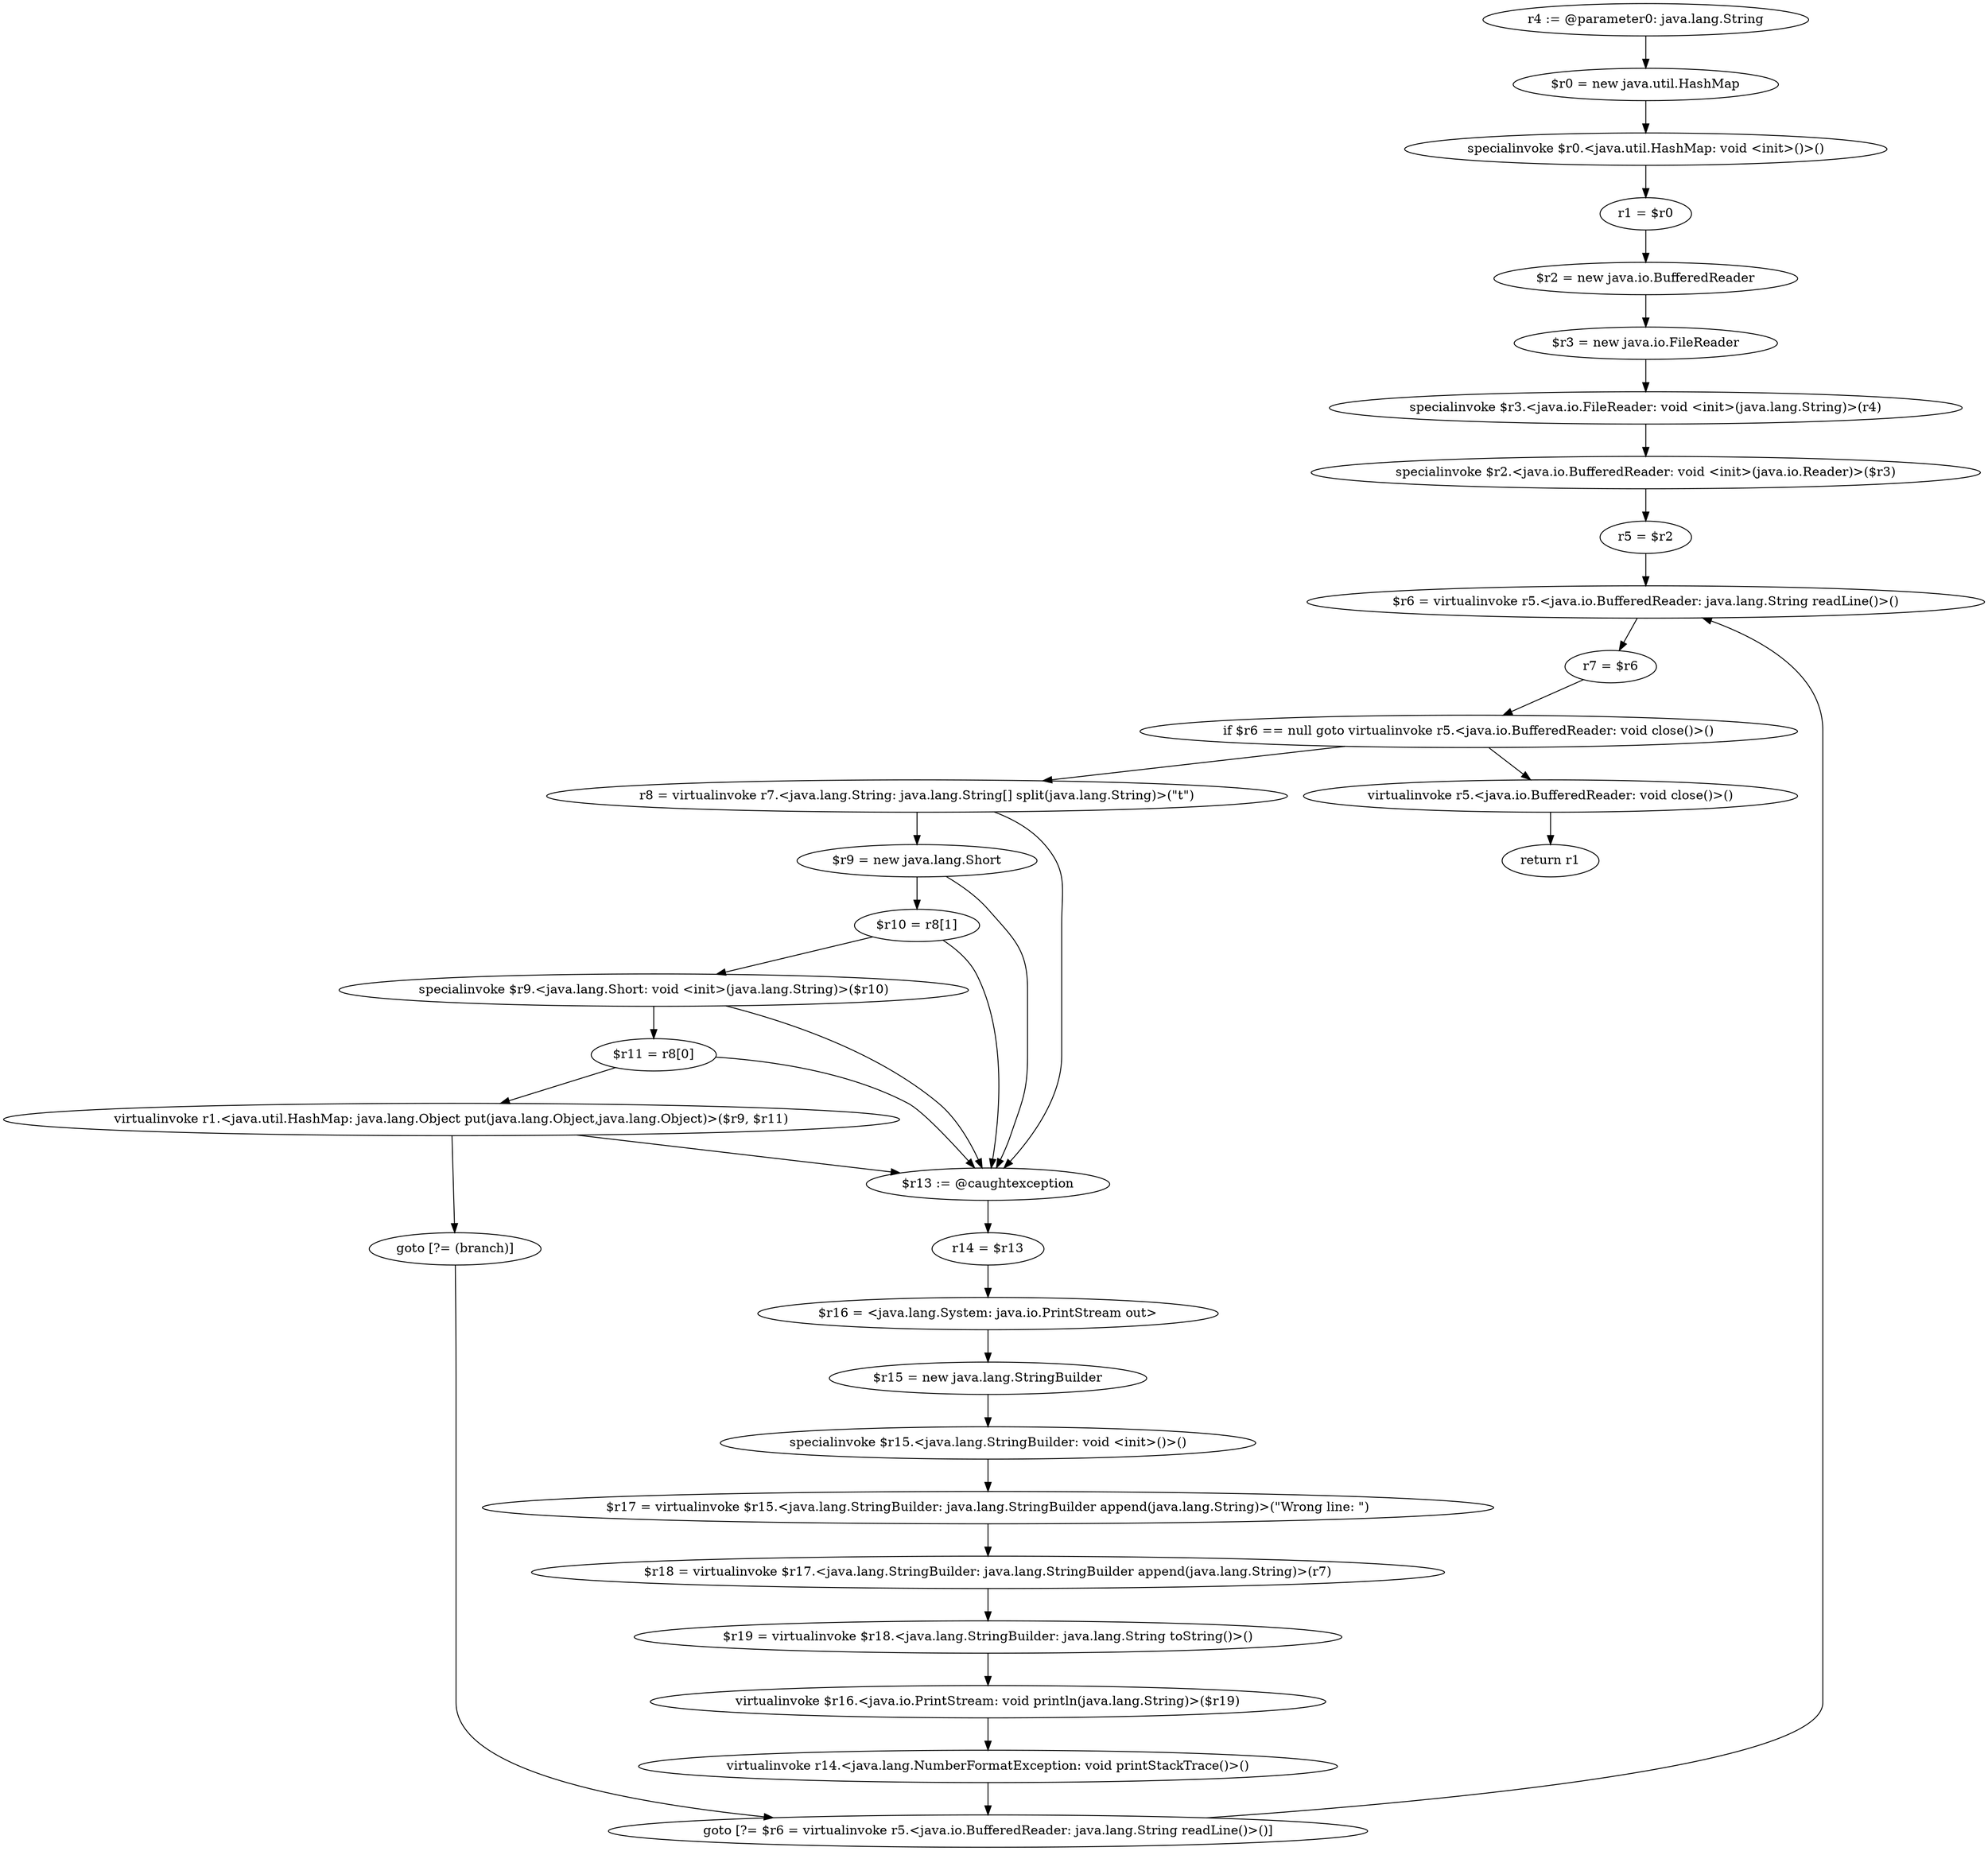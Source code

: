 digraph "unitGraph" {
    "r4 := @parameter0: java.lang.String"
    "$r0 = new java.util.HashMap"
    "specialinvoke $r0.<java.util.HashMap: void <init>()>()"
    "r1 = $r0"
    "$r2 = new java.io.BufferedReader"
    "$r3 = new java.io.FileReader"
    "specialinvoke $r3.<java.io.FileReader: void <init>(java.lang.String)>(r4)"
    "specialinvoke $r2.<java.io.BufferedReader: void <init>(java.io.Reader)>($r3)"
    "r5 = $r2"
    "$r6 = virtualinvoke r5.<java.io.BufferedReader: java.lang.String readLine()>()"
    "r7 = $r6"
    "if $r6 == null goto virtualinvoke r5.<java.io.BufferedReader: void close()>()"
    "r8 = virtualinvoke r7.<java.lang.String: java.lang.String[] split(java.lang.String)>(\"\t\")"
    "$r9 = new java.lang.Short"
    "$r10 = r8[1]"
    "specialinvoke $r9.<java.lang.Short: void <init>(java.lang.String)>($r10)"
    "$r11 = r8[0]"
    "virtualinvoke r1.<java.util.HashMap: java.lang.Object put(java.lang.Object,java.lang.Object)>($r9, $r11)"
    "goto [?= (branch)]"
    "$r13 := @caughtexception"
    "r14 = $r13"
    "$r16 = <java.lang.System: java.io.PrintStream out>"
    "$r15 = new java.lang.StringBuilder"
    "specialinvoke $r15.<java.lang.StringBuilder: void <init>()>()"
    "$r17 = virtualinvoke $r15.<java.lang.StringBuilder: java.lang.StringBuilder append(java.lang.String)>(\"Wrong line: \")"
    "$r18 = virtualinvoke $r17.<java.lang.StringBuilder: java.lang.StringBuilder append(java.lang.String)>(r7)"
    "$r19 = virtualinvoke $r18.<java.lang.StringBuilder: java.lang.String toString()>()"
    "virtualinvoke $r16.<java.io.PrintStream: void println(java.lang.String)>($r19)"
    "virtualinvoke r14.<java.lang.NumberFormatException: void printStackTrace()>()"
    "goto [?= $r6 = virtualinvoke r5.<java.io.BufferedReader: java.lang.String readLine()>()]"
    "virtualinvoke r5.<java.io.BufferedReader: void close()>()"
    "return r1"
    "r4 := @parameter0: java.lang.String"->"$r0 = new java.util.HashMap";
    "$r0 = new java.util.HashMap"->"specialinvoke $r0.<java.util.HashMap: void <init>()>()";
    "specialinvoke $r0.<java.util.HashMap: void <init>()>()"->"r1 = $r0";
    "r1 = $r0"->"$r2 = new java.io.BufferedReader";
    "$r2 = new java.io.BufferedReader"->"$r3 = new java.io.FileReader";
    "$r3 = new java.io.FileReader"->"specialinvoke $r3.<java.io.FileReader: void <init>(java.lang.String)>(r4)";
    "specialinvoke $r3.<java.io.FileReader: void <init>(java.lang.String)>(r4)"->"specialinvoke $r2.<java.io.BufferedReader: void <init>(java.io.Reader)>($r3)";
    "specialinvoke $r2.<java.io.BufferedReader: void <init>(java.io.Reader)>($r3)"->"r5 = $r2";
    "r5 = $r2"->"$r6 = virtualinvoke r5.<java.io.BufferedReader: java.lang.String readLine()>()";
    "$r6 = virtualinvoke r5.<java.io.BufferedReader: java.lang.String readLine()>()"->"r7 = $r6";
    "r7 = $r6"->"if $r6 == null goto virtualinvoke r5.<java.io.BufferedReader: void close()>()";
    "if $r6 == null goto virtualinvoke r5.<java.io.BufferedReader: void close()>()"->"r8 = virtualinvoke r7.<java.lang.String: java.lang.String[] split(java.lang.String)>(\"\t\")";
    "if $r6 == null goto virtualinvoke r5.<java.io.BufferedReader: void close()>()"->"virtualinvoke r5.<java.io.BufferedReader: void close()>()";
    "r8 = virtualinvoke r7.<java.lang.String: java.lang.String[] split(java.lang.String)>(\"\t\")"->"$r9 = new java.lang.Short";
    "r8 = virtualinvoke r7.<java.lang.String: java.lang.String[] split(java.lang.String)>(\"\t\")"->"$r13 := @caughtexception";
    "$r9 = new java.lang.Short"->"$r10 = r8[1]";
    "$r9 = new java.lang.Short"->"$r13 := @caughtexception";
    "$r10 = r8[1]"->"specialinvoke $r9.<java.lang.Short: void <init>(java.lang.String)>($r10)";
    "$r10 = r8[1]"->"$r13 := @caughtexception";
    "specialinvoke $r9.<java.lang.Short: void <init>(java.lang.String)>($r10)"->"$r11 = r8[0]";
    "specialinvoke $r9.<java.lang.Short: void <init>(java.lang.String)>($r10)"->"$r13 := @caughtexception";
    "$r11 = r8[0]"->"virtualinvoke r1.<java.util.HashMap: java.lang.Object put(java.lang.Object,java.lang.Object)>($r9, $r11)";
    "$r11 = r8[0]"->"$r13 := @caughtexception";
    "virtualinvoke r1.<java.util.HashMap: java.lang.Object put(java.lang.Object,java.lang.Object)>($r9, $r11)"->"goto [?= (branch)]";
    "virtualinvoke r1.<java.util.HashMap: java.lang.Object put(java.lang.Object,java.lang.Object)>($r9, $r11)"->"$r13 := @caughtexception";
    "goto [?= (branch)]"->"goto [?= $r6 = virtualinvoke r5.<java.io.BufferedReader: java.lang.String readLine()>()]";
    "$r13 := @caughtexception"->"r14 = $r13";
    "r14 = $r13"->"$r16 = <java.lang.System: java.io.PrintStream out>";
    "$r16 = <java.lang.System: java.io.PrintStream out>"->"$r15 = new java.lang.StringBuilder";
    "$r15 = new java.lang.StringBuilder"->"specialinvoke $r15.<java.lang.StringBuilder: void <init>()>()";
    "specialinvoke $r15.<java.lang.StringBuilder: void <init>()>()"->"$r17 = virtualinvoke $r15.<java.lang.StringBuilder: java.lang.StringBuilder append(java.lang.String)>(\"Wrong line: \")";
    "$r17 = virtualinvoke $r15.<java.lang.StringBuilder: java.lang.StringBuilder append(java.lang.String)>(\"Wrong line: \")"->"$r18 = virtualinvoke $r17.<java.lang.StringBuilder: java.lang.StringBuilder append(java.lang.String)>(r7)";
    "$r18 = virtualinvoke $r17.<java.lang.StringBuilder: java.lang.StringBuilder append(java.lang.String)>(r7)"->"$r19 = virtualinvoke $r18.<java.lang.StringBuilder: java.lang.String toString()>()";
    "$r19 = virtualinvoke $r18.<java.lang.StringBuilder: java.lang.String toString()>()"->"virtualinvoke $r16.<java.io.PrintStream: void println(java.lang.String)>($r19)";
    "virtualinvoke $r16.<java.io.PrintStream: void println(java.lang.String)>($r19)"->"virtualinvoke r14.<java.lang.NumberFormatException: void printStackTrace()>()";
    "virtualinvoke r14.<java.lang.NumberFormatException: void printStackTrace()>()"->"goto [?= $r6 = virtualinvoke r5.<java.io.BufferedReader: java.lang.String readLine()>()]";
    "goto [?= $r6 = virtualinvoke r5.<java.io.BufferedReader: java.lang.String readLine()>()]"->"$r6 = virtualinvoke r5.<java.io.BufferedReader: java.lang.String readLine()>()";
    "virtualinvoke r5.<java.io.BufferedReader: void close()>()"->"return r1";
}
